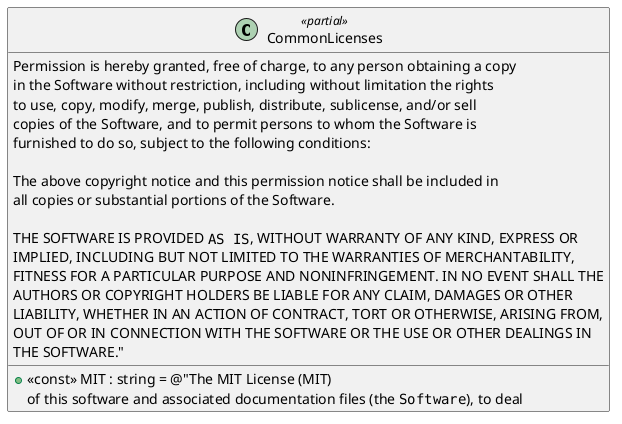 @startuml
class CommonLicenses <<partial>> {
    + <<const>> MIT : string = @"The MIT License (MIT)

Permission is hereby granted, free of charge, to any person obtaining a copy
of this software and associated documentation files (the ""Software""), to deal
in the Software without restriction, including without limitation the rights
to use, copy, modify, merge, publish, distribute, sublicense, and/or sell
copies of the Software, and to permit persons to whom the Software is
furnished to do so, subject to the following conditions:

The above copyright notice and this permission notice shall be included in
all copies or substantial portions of the Software.

THE SOFTWARE IS PROVIDED ""AS IS"", WITHOUT WARRANTY OF ANY KIND, EXPRESS OR
IMPLIED, INCLUDING BUT NOT LIMITED TO THE WARRANTIES OF MERCHANTABILITY,
FITNESS FOR A PARTICULAR PURPOSE AND NONINFRINGEMENT. IN NO EVENT SHALL THE
AUTHORS OR COPYRIGHT HOLDERS BE LIABLE FOR ANY CLAIM, DAMAGES OR OTHER
LIABILITY, WHETHER IN AN ACTION OF CONTRACT, TORT OR OTHERWISE, ARISING FROM,
OUT OF OR IN CONNECTION WITH THE SOFTWARE OR THE USE OR OTHER DEALINGS IN
THE SOFTWARE."
}
@enduml
